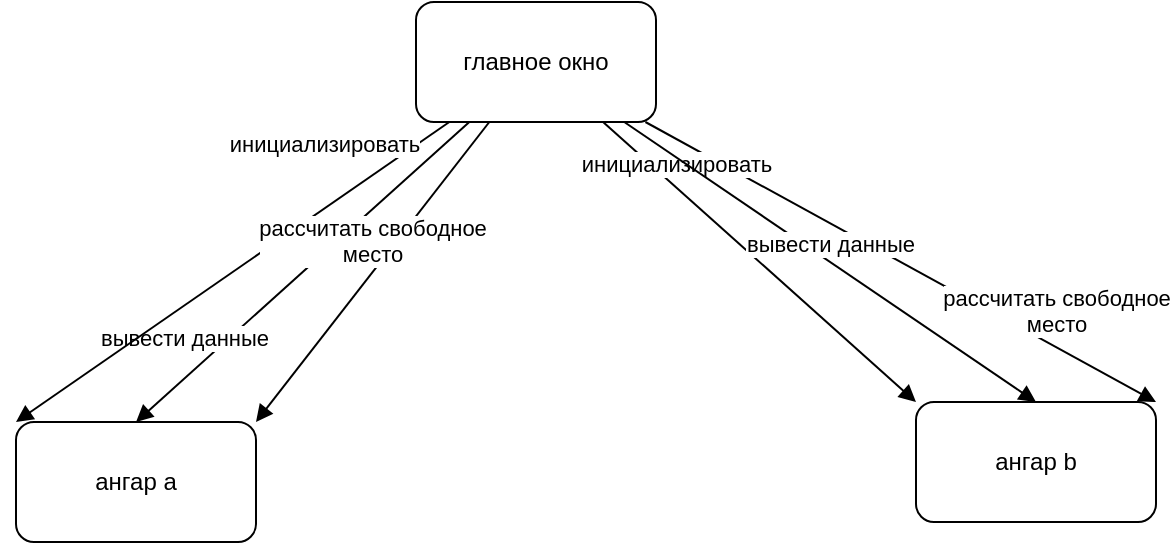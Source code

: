 <mxfile version="12.6.5" type="device"><diagram name="Page-1" id="9f46799a-70d6-7492-0946-bef42562c5a5"><mxGraphModel dx="1086" dy="806" grid="1" gridSize="10" guides="1" tooltips="1" connect="1" arrows="1" fold="1" page="1" pageScale="1" pageWidth="1100" pageHeight="850" background="#ffffff" math="0" shadow="0"><root><mxCell id="0"/><mxCell id="1" parent="0"/><mxCell id="Z_8IfpbS37Z0x8o4asJe-1" value="главное окно" style="rounded=1;whiteSpace=wrap;html=1;" vertex="1" parent="1"><mxGeometry x="490" y="60" width="120" height="60" as="geometry"/></mxCell><mxCell id="Z_8IfpbS37Z0x8o4asJe-2" value="ангар a" style="rounded=1;whiteSpace=wrap;html=1;" vertex="1" parent="1"><mxGeometry x="290" y="270" width="120" height="60" as="geometry"/></mxCell><mxCell id="Z_8IfpbS37Z0x8o4asJe-3" value="ангар b" style="rounded=1;whiteSpace=wrap;html=1;" vertex="1" parent="1"><mxGeometry x="740" y="260" width="120" height="60" as="geometry"/></mxCell><mxCell id="Z_8IfpbS37Z0x8o4asJe-10" value="вывести данные" style="html=1;verticalAlign=bottom;endArrow=block;entryX=0.5;entryY=0;entryDx=0;entryDy=0;" edge="1" parent="1" source="Z_8IfpbS37Z0x8o4asJe-1" target="Z_8IfpbS37Z0x8o4asJe-2"><mxGeometry x="0.647" y="-9" width="80" relative="1" as="geometry"><mxPoint x="310" y="390" as="sourcePoint"/><mxPoint x="390" y="390" as="targetPoint"/><mxPoint as="offset"/></mxGeometry></mxCell><mxCell id="Z_8IfpbS37Z0x8o4asJe-11" value="инициализировать" style="html=1;verticalAlign=bottom;endArrow=block;entryX=0;entryY=0;entryDx=0;entryDy=0;" edge="1" parent="1" source="Z_8IfpbS37Z0x8o4asJe-1" target="Z_8IfpbS37Z0x8o4asJe-2"><mxGeometry x="-0.521" y="-19" width="80" relative="1" as="geometry"><mxPoint x="290" y="450" as="sourcePoint"/><mxPoint x="370" y="450" as="targetPoint"/><mxPoint as="offset"/></mxGeometry></mxCell><mxCell id="Z_8IfpbS37Z0x8o4asJe-12" value="рассчитать свободное&lt;br&gt;место" style="html=1;verticalAlign=bottom;endArrow=block;entryX=1;entryY=0;entryDx=0;entryDy=0;" edge="1" parent="1" source="Z_8IfpbS37Z0x8o4asJe-1" target="Z_8IfpbS37Z0x8o4asJe-3"><mxGeometry x="0.6" y="2" width="80" relative="1" as="geometry"><mxPoint x="540" y="210" as="sourcePoint"/><mxPoint x="670" y="410" as="targetPoint"/><mxPoint as="offset"/></mxGeometry></mxCell><mxCell id="Z_8IfpbS37Z0x8o4asJe-13" value="рассчитать свободное &lt;br&gt;место" style="html=1;verticalAlign=bottom;endArrow=block;entryX=1;entryY=0;entryDx=0;entryDy=0;" edge="1" parent="1" source="Z_8IfpbS37Z0x8o4asJe-1" target="Z_8IfpbS37Z0x8o4asJe-2"><mxGeometry width="80" relative="1" as="geometry"><mxPoint x="510" y="450" as="sourcePoint"/><mxPoint x="590" y="450" as="targetPoint"/></mxGeometry></mxCell><mxCell id="Z_8IfpbS37Z0x8o4asJe-14" value="инициализировать" style="html=1;verticalAlign=bottom;endArrow=block;entryX=0;entryY=0;entryDx=0;entryDy=0;" edge="1" parent="1" source="Z_8IfpbS37Z0x8o4asJe-1" target="Z_8IfpbS37Z0x8o4asJe-3"><mxGeometry x="-0.55" y="2" width="80" relative="1" as="geometry"><mxPoint x="780" y="410" as="sourcePoint"/><mxPoint x="860" y="410" as="targetPoint"/><mxPoint as="offset"/></mxGeometry></mxCell><mxCell id="Z_8IfpbS37Z0x8o4asJe-15" value="вывести данные" style="html=1;verticalAlign=bottom;endArrow=block;entryX=0.5;entryY=0;entryDx=0;entryDy=0;" edge="1" parent="1" source="Z_8IfpbS37Z0x8o4asJe-1" target="Z_8IfpbS37Z0x8o4asJe-3"><mxGeometry width="80" relative="1" as="geometry"><mxPoint x="810" y="440" as="sourcePoint"/><mxPoint x="750" y="180" as="targetPoint"/></mxGeometry></mxCell></root></mxGraphModel></diagram></mxfile>